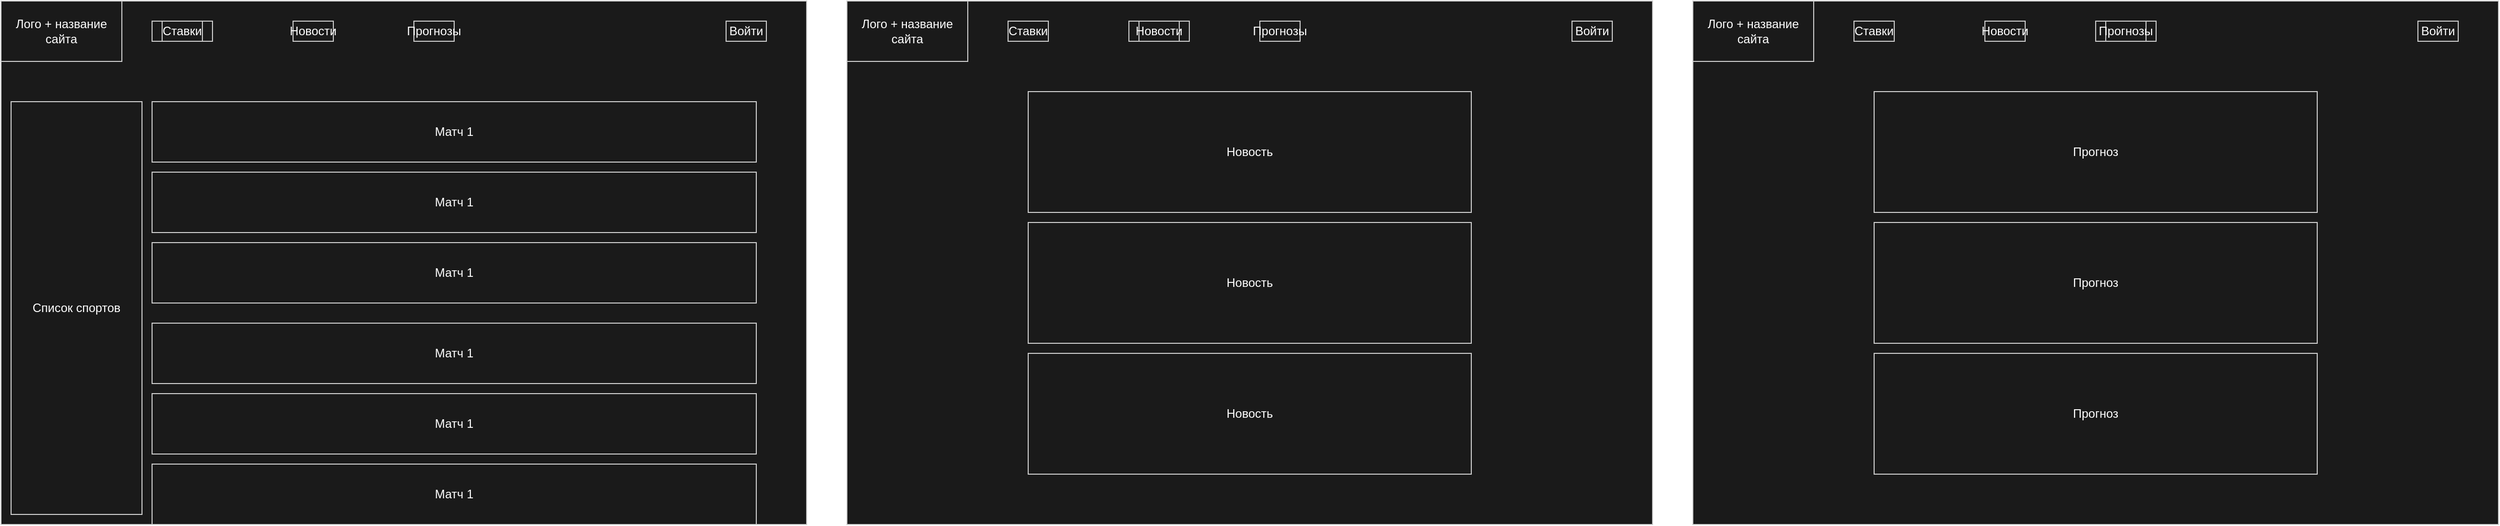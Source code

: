 <mxfile version="13.0.3" type="device"><diagram id="9jAbC5WMvi_xYsc6U5le" name="Page-1"><mxGraphModel dx="971" dy="564" grid="1" gridSize="10" guides="1" tooltips="1" connect="1" arrows="1" fold="1" page="1" pageScale="1" pageWidth="827" pageHeight="1169" math="0" shadow="0"><root><mxCell id="0"/><mxCell id="1" parent="0"/><mxCell id="DyJZyZitDweMdIZh4FuD-1" value="" style="rounded=0;whiteSpace=wrap;html=1;fillColor=#1A1A1A;fontColor=#FFFFFF;strokeColor=#CCCCCC;" vertex="1" parent="1"><mxGeometry x="50" y="80" width="800" height="520" as="geometry"/></mxCell><mxCell id="DyJZyZitDweMdIZh4FuD-7" value="" style="rounded=0;whiteSpace=wrap;html=1;fillColor=#1A1A1A;fontColor=#FFFFFF;strokeColor=#CCCCCC;" vertex="1" parent="1"><mxGeometry x="200" y="100" width="60" height="20" as="geometry"/></mxCell><mxCell id="DyJZyZitDweMdIZh4FuD-2" value="Лого + название сайта" style="rounded=0;whiteSpace=wrap;html=1;fillColor=#1A1A1A;fontColor=#FFFFFF;strokeColor=#CCCCCC;" vertex="1" parent="1"><mxGeometry x="50" y="80" width="120" height="60" as="geometry"/></mxCell><mxCell id="DyJZyZitDweMdIZh4FuD-3" value="Ставки" style="text;html=1;strokeColor=#CCCCCC;fillColor=#1A1A1A;align=center;verticalAlign=middle;whiteSpace=wrap;rounded=0;fontColor=#FFFFFF;" vertex="1" parent="1"><mxGeometry x="210" y="100" width="40" height="20" as="geometry"/></mxCell><mxCell id="DyJZyZitDweMdIZh4FuD-4" value="Новости" style="text;html=1;strokeColor=#CCCCCC;fillColor=#1A1A1A;align=center;verticalAlign=middle;whiteSpace=wrap;rounded=0;fontColor=#FFFFFF;" vertex="1" parent="1"><mxGeometry x="340" y="100" width="40" height="20" as="geometry"/></mxCell><mxCell id="DyJZyZitDweMdIZh4FuD-5" value="Прогнозы" style="text;html=1;strokeColor=#CCCCCC;fillColor=#1A1A1A;align=center;verticalAlign=middle;whiteSpace=wrap;rounded=0;fontColor=#FFFFFF;" vertex="1" parent="1"><mxGeometry x="460" y="100" width="40" height="20" as="geometry"/></mxCell><mxCell id="DyJZyZitDweMdIZh4FuD-6" value="Войти" style="text;html=1;strokeColor=#CCCCCC;fillColor=#1A1A1A;align=center;verticalAlign=middle;whiteSpace=wrap;rounded=0;fontColor=#FFFFFF;" vertex="1" parent="1"><mxGeometry x="770" y="100" width="40" height="20" as="geometry"/></mxCell><mxCell id="DyJZyZitDweMdIZh4FuD-9" value="Матч 1" style="rounded=0;whiteSpace=wrap;html=1;fillColor=#1A1A1A;fontColor=#FFFFFF;strokeColor=#CCCCCC;" vertex="1" parent="1"><mxGeometry x="200" y="180" width="600" height="60" as="geometry"/></mxCell><mxCell id="DyJZyZitDweMdIZh4FuD-10" value="Список спортов" style="rounded=0;whiteSpace=wrap;html=1;fillColor=#1A1A1A;fontColor=#FFFFFF;strokeColor=#CCCCCC;" vertex="1" parent="1"><mxGeometry x="60" y="180" width="130" height="410" as="geometry"/></mxCell><mxCell id="DyJZyZitDweMdIZh4FuD-11" value="Матч 1" style="rounded=0;whiteSpace=wrap;html=1;fillColor=#1A1A1A;fontColor=#FFFFFF;strokeColor=#CCCCCC;" vertex="1" parent="1"><mxGeometry x="200" y="250" width="600" height="60" as="geometry"/></mxCell><mxCell id="DyJZyZitDweMdIZh4FuD-12" value="Матч 1" style="rounded=0;whiteSpace=wrap;html=1;fillColor=#1A1A1A;fontColor=#FFFFFF;strokeColor=#CCCCCC;" vertex="1" parent="1"><mxGeometry x="200" y="320" width="600" height="60" as="geometry"/></mxCell><mxCell id="DyJZyZitDweMdIZh4FuD-13" value="Матч 1" style="rounded=0;whiteSpace=wrap;html=1;fillColor=#1A1A1A;fontColor=#FFFFFF;strokeColor=#CCCCCC;" vertex="1" parent="1"><mxGeometry x="200" y="400" width="600" height="60" as="geometry"/></mxCell><mxCell id="DyJZyZitDweMdIZh4FuD-14" value="Матч 1" style="rounded=0;whiteSpace=wrap;html=1;fillColor=#1A1A1A;fontColor=#FFFFFF;strokeColor=#CCCCCC;" vertex="1" parent="1"><mxGeometry x="200" y="470" width="600" height="60" as="geometry"/></mxCell><mxCell id="DyJZyZitDweMdIZh4FuD-15" value="Матч 1" style="rounded=0;whiteSpace=wrap;html=1;fillColor=#1A1A1A;fontColor=#FFFFFF;strokeColor=#CCCCCC;" vertex="1" parent="1"><mxGeometry x="200" y="540" width="600" height="60" as="geometry"/></mxCell><mxCell id="DyJZyZitDweMdIZh4FuD-16" value="" style="rounded=0;whiteSpace=wrap;html=1;fillColor=#1A1A1A;fontColor=#FFFFFF;strokeColor=#CCCCCC;" vertex="1" parent="1"><mxGeometry x="890" y="80" width="800" height="520" as="geometry"/></mxCell><mxCell id="DyJZyZitDweMdIZh4FuD-17" value="" style="rounded=0;whiteSpace=wrap;html=1;fillColor=#1A1A1A;fontColor=#FFFFFF;strokeColor=#CCCCCC;" vertex="1" parent="1"><mxGeometry x="1170" y="100" width="60" height="20" as="geometry"/></mxCell><mxCell id="DyJZyZitDweMdIZh4FuD-18" value="Лого + название сайта" style="rounded=0;whiteSpace=wrap;html=1;fillColor=#1A1A1A;fontColor=#FFFFFF;strokeColor=#CCCCCC;" vertex="1" parent="1"><mxGeometry x="890" y="80" width="120" height="60" as="geometry"/></mxCell><mxCell id="DyJZyZitDweMdIZh4FuD-19" value="Ставки" style="text;html=1;strokeColor=#CCCCCC;fillColor=#1A1A1A;align=center;verticalAlign=middle;whiteSpace=wrap;rounded=0;fontColor=#FFFFFF;" vertex="1" parent="1"><mxGeometry x="1050" y="100" width="40" height="20" as="geometry"/></mxCell><mxCell id="DyJZyZitDweMdIZh4FuD-20" value="Новости" style="text;html=1;strokeColor=#CCCCCC;fillColor=#1A1A1A;align=center;verticalAlign=middle;whiteSpace=wrap;rounded=0;fontColor=#FFFFFF;" vertex="1" parent="1"><mxGeometry x="1180" y="100" width="40" height="20" as="geometry"/></mxCell><mxCell id="DyJZyZitDweMdIZh4FuD-21" value="Прогнозы" style="text;html=1;strokeColor=#CCCCCC;fillColor=#1A1A1A;align=center;verticalAlign=middle;whiteSpace=wrap;rounded=0;fontColor=#FFFFFF;" vertex="1" parent="1"><mxGeometry x="1300" y="100" width="40" height="20" as="geometry"/></mxCell><mxCell id="DyJZyZitDweMdIZh4FuD-22" value="Войти" style="text;html=1;strokeColor=#CCCCCC;fillColor=#1A1A1A;align=center;verticalAlign=middle;whiteSpace=wrap;rounded=0;fontColor=#FFFFFF;" vertex="1" parent="1"><mxGeometry x="1610" y="100" width="40" height="20" as="geometry"/></mxCell><mxCell id="DyJZyZitDweMdIZh4FuD-23" value="Новость" style="rounded=0;whiteSpace=wrap;html=1;fillColor=#1A1A1A;fontColor=#FFFFFF;strokeColor=#CCCCCC;" vertex="1" parent="1"><mxGeometry x="1070" y="170" width="440" height="120" as="geometry"/></mxCell><mxCell id="DyJZyZitDweMdIZh4FuD-44" value="Новость" style="rounded=0;whiteSpace=wrap;html=1;fillColor=#1A1A1A;fontColor=#FFFFFF;strokeColor=#CCCCCC;" vertex="1" parent="1"><mxGeometry x="1070" y="300" width="440" height="120" as="geometry"/></mxCell><mxCell id="DyJZyZitDweMdIZh4FuD-45" value="Новость" style="rounded=0;whiteSpace=wrap;html=1;fillColor=#1A1A1A;fontColor=#FFFFFF;strokeColor=#CCCCCC;" vertex="1" parent="1"><mxGeometry x="1070" y="430" width="440" height="120" as="geometry"/></mxCell><mxCell id="DyJZyZitDweMdIZh4FuD-49" value="" style="rounded=0;whiteSpace=wrap;html=1;fillColor=#1A1A1A;fontColor=#FFFFFF;strokeColor=#CCCCCC;" vertex="1" parent="1"><mxGeometry x="1730" y="80" width="800" height="520" as="geometry"/></mxCell><mxCell id="DyJZyZitDweMdIZh4FuD-50" value="" style="rounded=0;whiteSpace=wrap;html=1;fillColor=#1A1A1A;fontColor=#FFFFFF;strokeColor=#CCCCCC;" vertex="1" parent="1"><mxGeometry x="2130" y="100" width="60" height="20" as="geometry"/></mxCell><mxCell id="DyJZyZitDweMdIZh4FuD-51" value="Лого + название сайта" style="rounded=0;whiteSpace=wrap;html=1;fillColor=#1A1A1A;fontColor=#FFFFFF;strokeColor=#CCCCCC;" vertex="1" parent="1"><mxGeometry x="1730" y="80" width="120" height="60" as="geometry"/></mxCell><mxCell id="DyJZyZitDweMdIZh4FuD-52" value="Ставки" style="text;html=1;strokeColor=#CCCCCC;fillColor=#1A1A1A;align=center;verticalAlign=middle;whiteSpace=wrap;rounded=0;fontColor=#FFFFFF;" vertex="1" parent="1"><mxGeometry x="1890" y="100" width="40" height="20" as="geometry"/></mxCell><mxCell id="DyJZyZitDweMdIZh4FuD-53" value="Новости" style="text;html=1;strokeColor=#CCCCCC;fillColor=#1A1A1A;align=center;verticalAlign=middle;whiteSpace=wrap;rounded=0;fontColor=#FFFFFF;" vertex="1" parent="1"><mxGeometry x="2020" y="100" width="40" height="20" as="geometry"/></mxCell><mxCell id="DyJZyZitDweMdIZh4FuD-54" value="Прогнозы" style="text;html=1;strokeColor=#CCCCCC;fillColor=#1A1A1A;align=center;verticalAlign=middle;whiteSpace=wrap;rounded=0;fontColor=#FFFFFF;" vertex="1" parent="1"><mxGeometry x="2140" y="100" width="40" height="20" as="geometry"/></mxCell><mxCell id="DyJZyZitDweMdIZh4FuD-55" value="Войти" style="text;html=1;strokeColor=#CCCCCC;fillColor=#1A1A1A;align=center;verticalAlign=middle;whiteSpace=wrap;rounded=0;fontColor=#FFFFFF;" vertex="1" parent="1"><mxGeometry x="2450" y="100" width="40" height="20" as="geometry"/></mxCell><mxCell id="DyJZyZitDweMdIZh4FuD-56" value="Прогноз" style="rounded=0;whiteSpace=wrap;html=1;fillColor=#1A1A1A;fontColor=#FFFFFF;strokeColor=#CCCCCC;" vertex="1" parent="1"><mxGeometry x="1910" y="170" width="440" height="120" as="geometry"/></mxCell><mxCell id="DyJZyZitDweMdIZh4FuD-57" value="Прогноз" style="rounded=0;whiteSpace=wrap;html=1;fillColor=#1A1A1A;fontColor=#FFFFFF;strokeColor=#CCCCCC;" vertex="1" parent="1"><mxGeometry x="1910" y="300" width="440" height="120" as="geometry"/></mxCell><mxCell id="DyJZyZitDweMdIZh4FuD-58" value="Прогноз" style="rounded=0;whiteSpace=wrap;html=1;fillColor=#1A1A1A;fontColor=#FFFFFF;strokeColor=#CCCCCC;" vertex="1" parent="1"><mxGeometry x="1910" y="430" width="440" height="120" as="geometry"/></mxCell></root></mxGraphModel></diagram></mxfile>